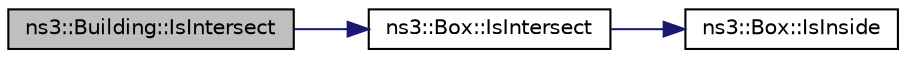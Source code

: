 digraph "ns3::Building::IsIntersect"
{
 // LATEX_PDF_SIZE
  edge [fontname="Helvetica",fontsize="10",labelfontname="Helvetica",labelfontsize="10"];
  node [fontname="Helvetica",fontsize="10",shape=record];
  rankdir="LR";
  Node1 [label="ns3::Building::IsIntersect",height=0.2,width=0.4,color="black", fillcolor="grey75", style="filled", fontcolor="black",tooltip="Checks if a line-segment between position l1 and position l2 intersects a building."];
  Node1 -> Node2 [color="midnightblue",fontsize="10",style="solid",fontname="Helvetica"];
  Node2 [label="ns3::Box::IsIntersect",height=0.2,width=0.4,color="black", fillcolor="white", style="filled",URL="$classns3_1_1_box.html#a9f1d0fb7e03da61916c46ec2c6bc2aa8",tooltip="Checks if a line-segment between position l1 and position l2 intersects a box."];
  Node2 -> Node3 [color="midnightblue",fontsize="10",style="solid",fontname="Helvetica"];
  Node3 [label="ns3::Box::IsInside",height=0.2,width=0.4,color="black", fillcolor="white", style="filled",URL="$classns3_1_1_box.html#a1a67446b6da5eaba91652d1387461564",tooltip=" "];
}
